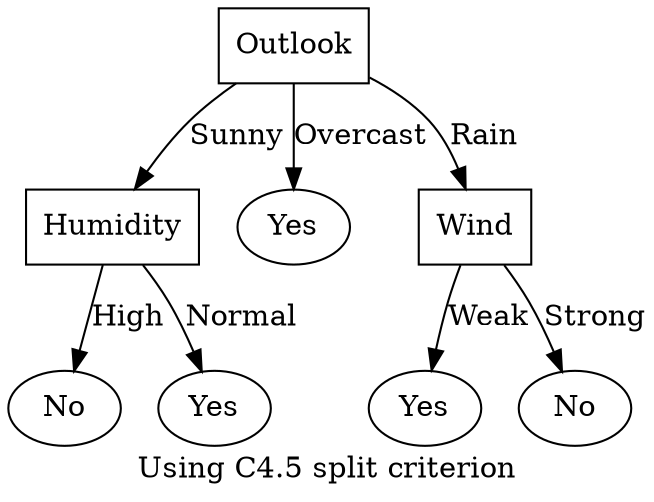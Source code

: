 // Graphic representation of the resulting decision tree
digraph {
	label="Using C4.5 split criterion"
	"c4dae6ee-fd93-4890-b329-9dbb6264a88e" [label=Outlook shape=box]
	"e890515d-1e1f-4bf9-866f-5a8b79fbe445" [label=Humidity shape=box]
	"c4dae6ee-fd93-4890-b329-9dbb6264a88e" -> "e890515d-1e1f-4bf9-866f-5a8b79fbe445" [label=Sunny]
	"6a3722f3-5e92-4fc1-873d-5423e0ea3cd5" [label=No shape=ellipse]
	"e890515d-1e1f-4bf9-866f-5a8b79fbe445" -> "6a3722f3-5e92-4fc1-873d-5423e0ea3cd5" [label=High]
	"2713191c-0339-4565-8502-b948a38e4602" [label=Yes shape=ellipse]
	"e890515d-1e1f-4bf9-866f-5a8b79fbe445" -> "2713191c-0339-4565-8502-b948a38e4602" [label=Normal]
	"0e35f4ee-4d06-49fb-bf93-a95dce56abec" [label=Yes shape=ellipse]
	"c4dae6ee-fd93-4890-b329-9dbb6264a88e" -> "0e35f4ee-4d06-49fb-bf93-a95dce56abec" [label=Overcast]
	"e1608777-073b-4aec-96a1-a462c4b66535" [label=Wind shape=box]
	"c4dae6ee-fd93-4890-b329-9dbb6264a88e" -> "e1608777-073b-4aec-96a1-a462c4b66535" [label=Rain]
	"c5dc6ccc-9cfc-474d-880f-d4a3368c2f17" [label=Yes shape=ellipse]
	"e1608777-073b-4aec-96a1-a462c4b66535" -> "c5dc6ccc-9cfc-474d-880f-d4a3368c2f17" [label=Weak]
	"dc655bec-6a05-415f-ba43-5dd11bc46205" [label=No shape=ellipse]
	"e1608777-073b-4aec-96a1-a462c4b66535" -> "dc655bec-6a05-415f-ba43-5dd11bc46205" [label=Strong]
}
